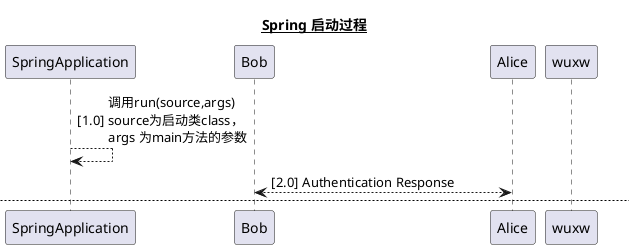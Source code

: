 @startuml
title <b><u>Spring 启动过程
autonumber 1 "[0.0]"
SpringApplication --> SpringApplication: 调用run(source,args) \nsource为启动类class，\nargs 为main方法的参数
Bob <--> Alice: Authentication Response
newpage
Bob --[#red]> wuxw: java方法调用
note left: <i><s><w><size:22>爱情买卖
wuxw -->
 note left of Alice #aqua
       This is displayed
       left of Alice.
  end note
Alice -> Bob: Another authentication Request
Alice <-- Bob: another authentication Response
@enduml
